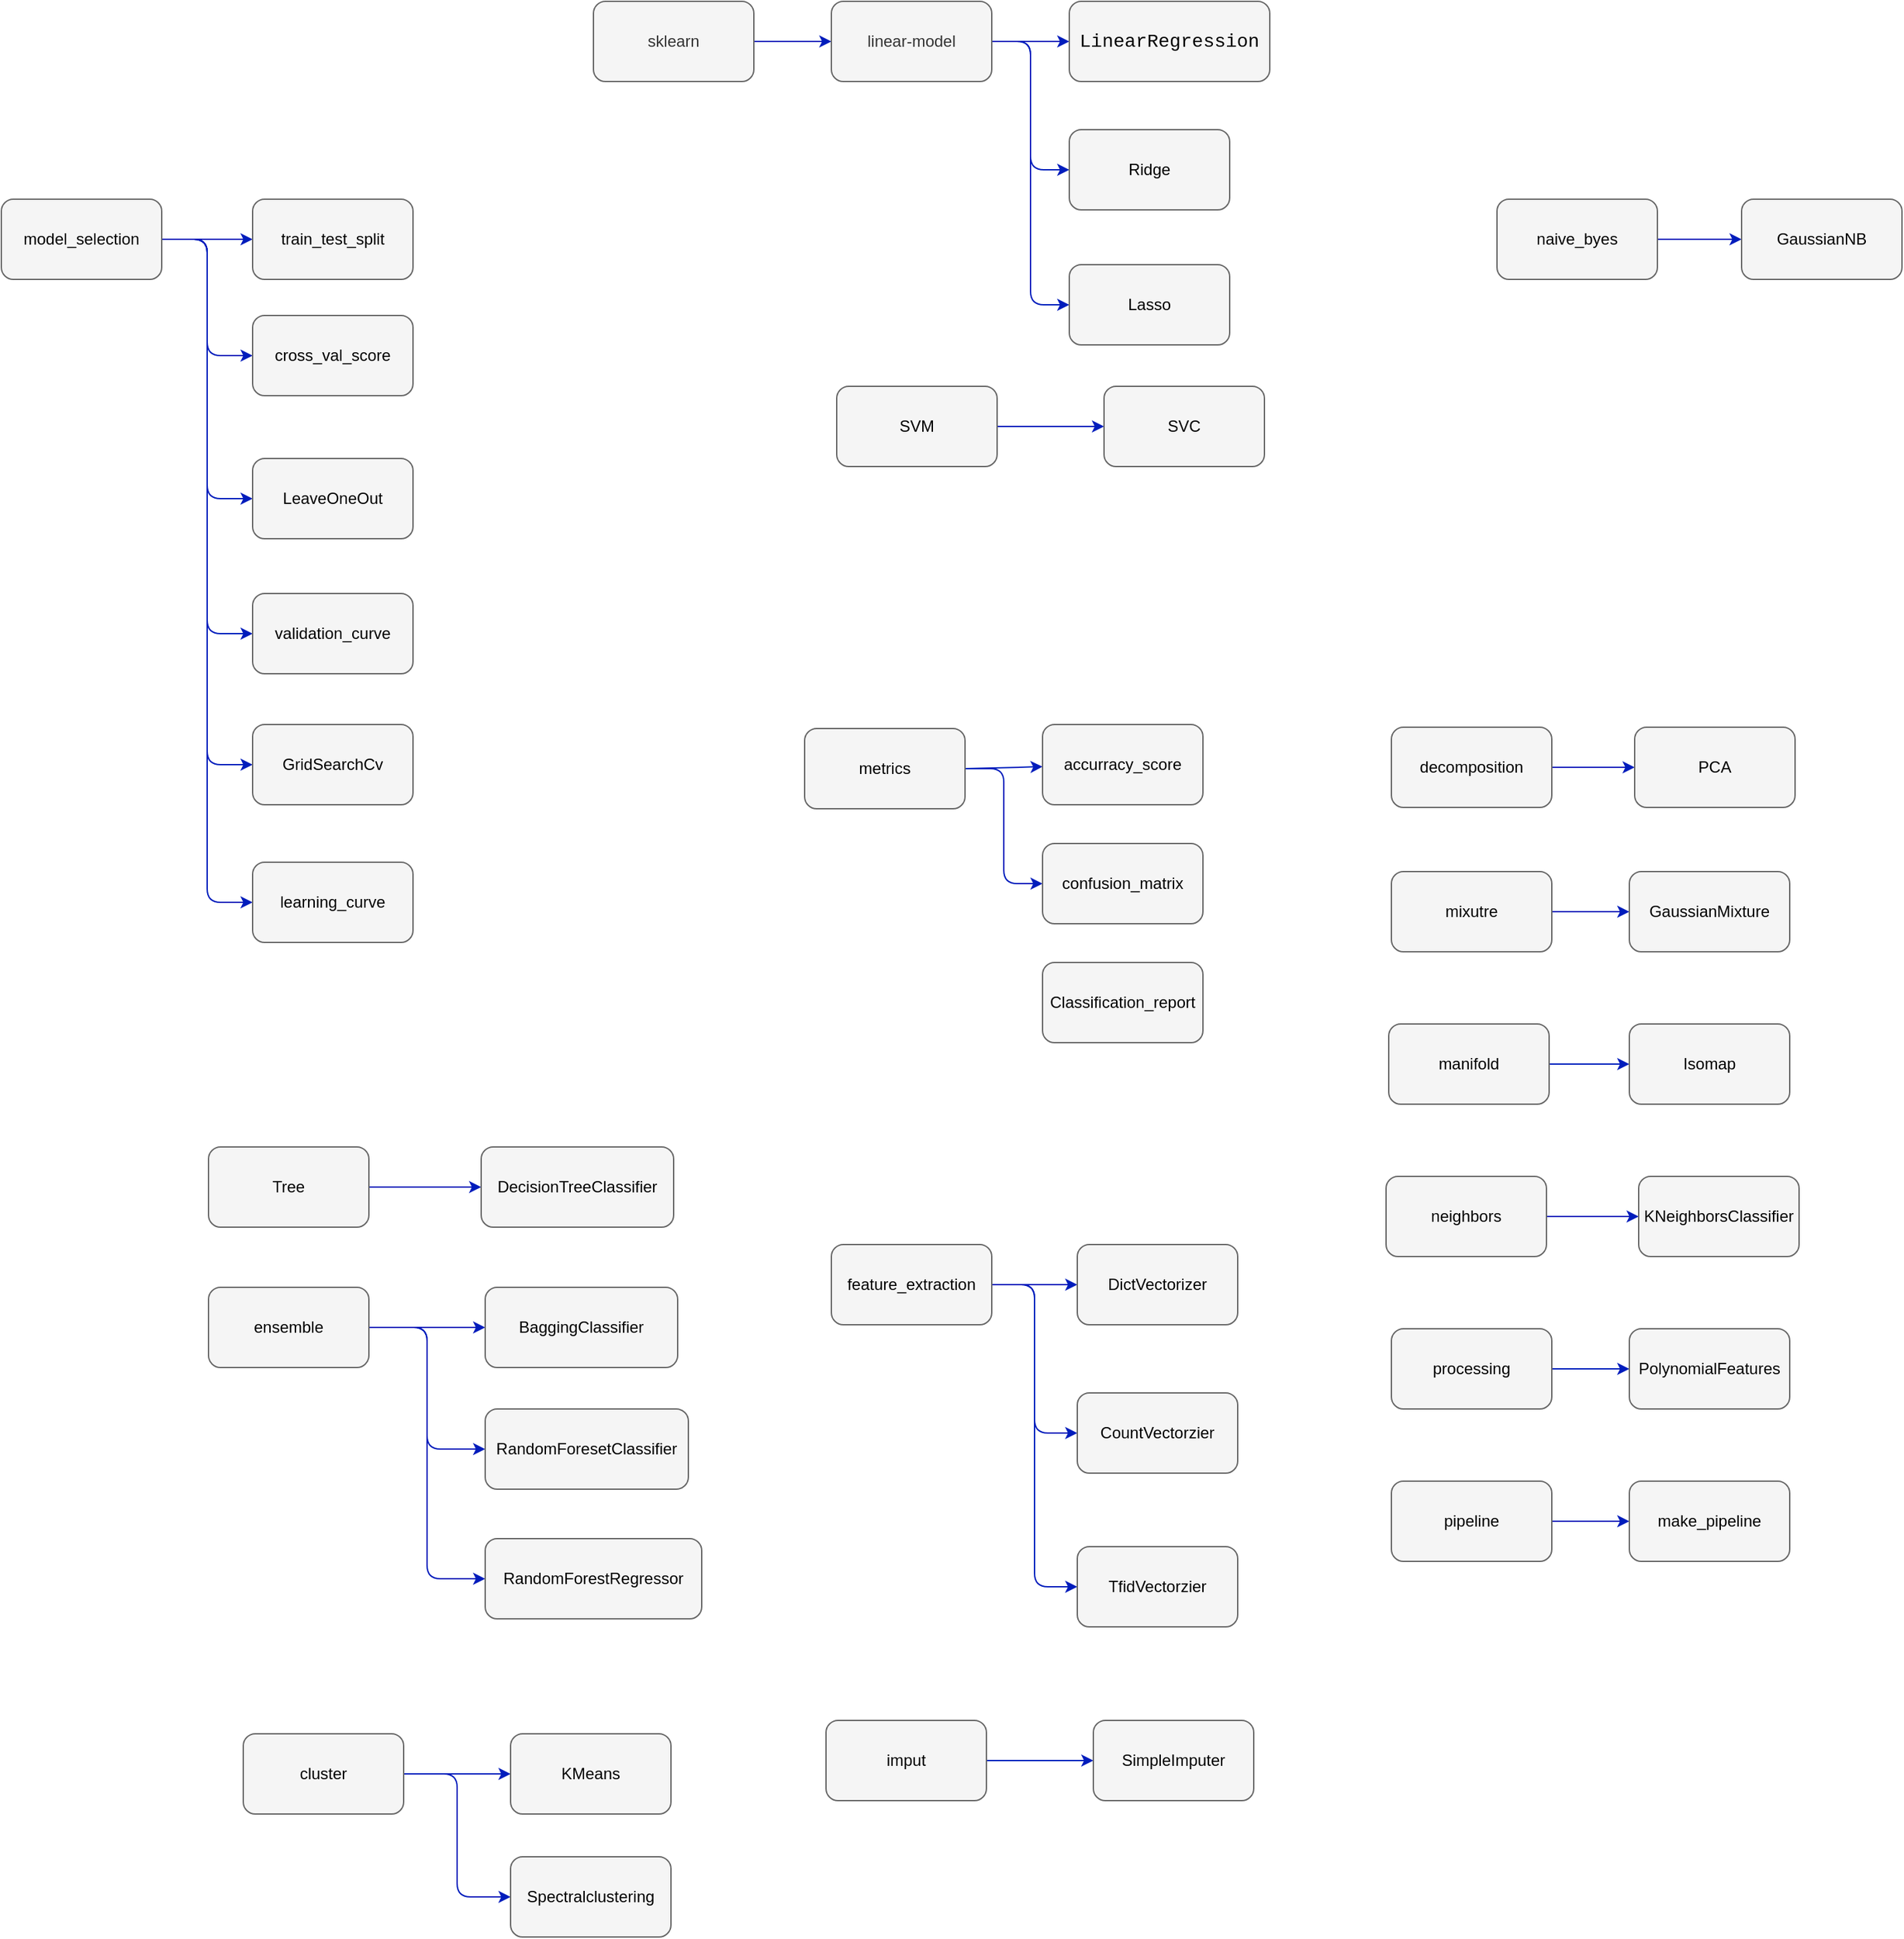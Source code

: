 <mxfile>
    <diagram id="IAB6q14c42fyUB7ihtrr" name="第 1 页">
        <mxGraphModel dx="1814" dy="810" grid="0" gridSize="10" guides="1" tooltips="1" connect="1" arrows="1" fold="1" page="0" pageScale="1" pageWidth="827" pageHeight="1169" background="#ffffff" math="0" shadow="0">
            <root>
                <mxCell id="0"/>
                <mxCell id="1" parent="0"/>
                <mxCell id="48" style="edgeStyle=orthogonalEdgeStyle;shape=connector;rounded=1;html=1;exitX=1;exitY=0.5;exitDx=0;exitDy=0;labelBackgroundColor=default;fontFamily=Helvetica;fontSize=12;fontColor=#000000;endArrow=classic;strokeColor=#001DBC;fillColor=#0050ef;" edge="1" parent="1" source="2" target="4">
                    <mxGeometry relative="1" as="geometry"/>
                </mxCell>
                <mxCell id="2" value="sklearn" style="rounded=1;whiteSpace=wrap;html=1;fillColor=#f5f5f5;fontColor=#333333;strokeColor=#666666;" vertex="1" parent="1">
                    <mxGeometry x="50" y="130" width="120" height="60" as="geometry"/>
                </mxCell>
                <mxCell id="49" style="edgeStyle=orthogonalEdgeStyle;shape=connector;rounded=1;html=1;exitX=1;exitY=0.5;exitDx=0;exitDy=0;labelBackgroundColor=default;fontFamily=Helvetica;fontSize=12;fontColor=#000000;endArrow=classic;strokeColor=#001DBC;fillColor=#0050ef;" edge="1" parent="1" source="4" target="5">
                    <mxGeometry relative="1" as="geometry"/>
                </mxCell>
                <mxCell id="81" style="edgeStyle=orthogonalEdgeStyle;shape=connector;rounded=1;html=1;exitX=1;exitY=0.5;exitDx=0;exitDy=0;entryX=0;entryY=0.5;entryDx=0;entryDy=0;labelBackgroundColor=default;fontFamily=Helvetica;fontSize=12;fontColor=#000000;endArrow=classic;strokeColor=#001DBC;fillColor=#0050ef;" edge="1" parent="1" source="4" target="60">
                    <mxGeometry relative="1" as="geometry"/>
                </mxCell>
                <mxCell id="82" style="edgeStyle=orthogonalEdgeStyle;shape=connector;rounded=1;html=1;exitX=1;exitY=0.5;exitDx=0;exitDy=0;entryX=0;entryY=0.5;entryDx=0;entryDy=0;labelBackgroundColor=default;fontFamily=Helvetica;fontSize=12;fontColor=#000000;endArrow=classic;strokeColor=#001DBC;fillColor=#0050ef;" edge="1" parent="1" source="4" target="61">
                    <mxGeometry relative="1" as="geometry"/>
                </mxCell>
                <mxCell id="4" value="linear-model" style="rounded=1;whiteSpace=wrap;html=1;fontFamily=Helvetica;fontSize=12;fontColor=#333333;strokeColor=#666666;fillColor=#f5f5f5;" vertex="1" parent="1">
                    <mxGeometry x="228" y="130" width="120" height="60" as="geometry"/>
                </mxCell>
                <mxCell id="5" value="&lt;div style=&quot;font-family: &amp;#34;consolas&amp;#34; , &amp;#34;courier new&amp;#34; , monospace ; font-size: 14px ; line-height: 19px&quot;&gt;&lt;font color=&quot;#000000&quot;&gt;LinearRegression&lt;/font&gt;&lt;/div&gt;" style="rounded=1;whiteSpace=wrap;html=1;fontFamily=Helvetica;fontSize=12;fontColor=#333333;strokeColor=#666666;fillColor=#f5f5f5;" vertex="1" parent="1">
                    <mxGeometry x="406" y="130" width="150" height="60" as="geometry"/>
                </mxCell>
                <mxCell id="29" style="edgeStyle=orthogonalEdgeStyle;shape=connector;rounded=1;html=1;exitX=1;exitY=0.5;exitDx=0;exitDy=0;entryX=0;entryY=0.5;entryDx=0;entryDy=0;labelBackgroundColor=default;fontFamily=Helvetica;fontSize=12;fontColor=#000000;endArrow=classic;strokeColor=#001DBC;fillColor=#0050ef;" edge="1" parent="1" source="6" target="7">
                    <mxGeometry relative="1" as="geometry"/>
                </mxCell>
                <mxCell id="30" style="edgeStyle=orthogonalEdgeStyle;shape=connector;rounded=1;html=1;exitX=1;exitY=0.5;exitDx=0;exitDy=0;entryX=0;entryY=0.5;entryDx=0;entryDy=0;labelBackgroundColor=default;fontFamily=Helvetica;fontSize=12;fontColor=#000000;endArrow=classic;strokeColor=#001DBC;fillColor=#0050ef;" edge="1" parent="1" source="6" target="21">
                    <mxGeometry relative="1" as="geometry"/>
                </mxCell>
                <mxCell id="31" style="edgeStyle=orthogonalEdgeStyle;shape=connector;rounded=1;html=1;exitX=1;exitY=0.5;exitDx=0;exitDy=0;entryX=0;entryY=0.5;entryDx=0;entryDy=0;labelBackgroundColor=default;fontFamily=Helvetica;fontSize=12;fontColor=#000000;endArrow=classic;strokeColor=#001DBC;fillColor=#0050ef;" edge="1" parent="1" source="6" target="26">
                    <mxGeometry relative="1" as="geometry"/>
                </mxCell>
                <mxCell id="37" style="edgeStyle=orthogonalEdgeStyle;shape=connector;rounded=1;html=1;exitX=1;exitY=0.5;exitDx=0;exitDy=0;entryX=0;entryY=0.5;entryDx=0;entryDy=0;labelBackgroundColor=default;fontFamily=Helvetica;fontSize=12;fontColor=#000000;endArrow=classic;strokeColor=#001DBC;fillColor=#0050ef;" edge="1" parent="1" source="6" target="36">
                    <mxGeometry relative="1" as="geometry"/>
                </mxCell>
                <mxCell id="40" style="edgeStyle=orthogonalEdgeStyle;shape=connector;rounded=1;html=1;exitX=1;exitY=0.5;exitDx=0;exitDy=0;entryX=0;entryY=0.5;entryDx=0;entryDy=0;labelBackgroundColor=default;fontFamily=Helvetica;fontSize=12;fontColor=#000000;endArrow=classic;strokeColor=#001DBC;fillColor=#0050ef;" edge="1" parent="1" source="6" target="39">
                    <mxGeometry relative="1" as="geometry"/>
                </mxCell>
                <mxCell id="41" style="edgeStyle=orthogonalEdgeStyle;shape=connector;rounded=1;html=1;exitX=1;exitY=0.5;exitDx=0;exitDy=0;entryX=0;entryY=0.5;entryDx=0;entryDy=0;labelBackgroundColor=default;fontFamily=Helvetica;fontSize=12;fontColor=#000000;endArrow=classic;strokeColor=#001DBC;fillColor=#0050ef;" edge="1" parent="1" source="6" target="38">
                    <mxGeometry relative="1" as="geometry"/>
                </mxCell>
                <mxCell id="6" value="model_selection" style="rounded=1;whiteSpace=wrap;html=1;labelBackgroundColor=none;fontFamily=Helvetica;fontSize=12;fontColor=#000000;strokeColor=#666666;fillColor=#f5f5f5;" vertex="1" parent="1">
                    <mxGeometry x="-393" y="278" width="120" height="60" as="geometry"/>
                </mxCell>
                <mxCell id="7" value="train_test_split" style="rounded=1;whiteSpace=wrap;html=1;labelBackgroundColor=none;fontFamily=Helvetica;fontSize=12;fontColor=#000000;strokeColor=#666666;fillColor=#f5f5f5;" vertex="1" parent="1">
                    <mxGeometry x="-205" y="278" width="120" height="60" as="geometry"/>
                </mxCell>
                <mxCell id="28" style="edgeStyle=orthogonalEdgeStyle;shape=connector;rounded=1;html=1;exitX=1;exitY=0.5;exitDx=0;exitDy=0;labelBackgroundColor=default;fontFamily=Helvetica;fontSize=12;fontColor=#000000;endArrow=classic;strokeColor=#001DBC;fillColor=#0050ef;" edge="1" parent="1" source="8" target="9">
                    <mxGeometry relative="1" as="geometry"/>
                </mxCell>
                <mxCell id="8" value="naive_byes" style="rounded=1;whiteSpace=wrap;html=1;labelBackgroundColor=none;fontFamily=Helvetica;fontSize=12;fontColor=#000000;strokeColor=#666666;fillColor=#f5f5f5;" vertex="1" parent="1">
                    <mxGeometry x="726" y="278" width="120" height="60" as="geometry"/>
                </mxCell>
                <mxCell id="9" value="GaussianNB" style="rounded=1;whiteSpace=wrap;html=1;labelBackgroundColor=none;fontFamily=Helvetica;fontSize=12;fontColor=#000000;strokeColor=#666666;fillColor=#f5f5f5;" vertex="1" parent="1">
                    <mxGeometry x="909" y="278" width="120" height="60" as="geometry"/>
                </mxCell>
                <mxCell id="22" style="edgeStyle=none;html=1;exitX=1;exitY=0.5;exitDx=0;exitDy=0;fontFamily=Helvetica;fontSize=12;fontColor=#000000;fillColor=#0050ef;strokeColor=#001DBC;" edge="1" parent="1" source="10" target="11">
                    <mxGeometry relative="1" as="geometry"/>
                </mxCell>
                <mxCell id="24" style="edgeStyle=orthogonalEdgeStyle;shape=connector;rounded=1;html=1;exitX=1;exitY=0.5;exitDx=0;exitDy=0;entryX=0;entryY=0.5;entryDx=0;entryDy=0;labelBackgroundColor=default;fontFamily=Helvetica;fontSize=12;fontColor=#000000;endArrow=classic;strokeColor=#001DBC;fillColor=#0050ef;" edge="1" parent="1" source="10" target="18">
                    <mxGeometry relative="1" as="geometry"/>
                </mxCell>
                <mxCell id="10" value="metrics" style="rounded=1;whiteSpace=wrap;html=1;labelBackgroundColor=none;fontFamily=Helvetica;fontSize=12;fontColor=#000000;strokeColor=#666666;fillColor=#f5f5f5;" vertex="1" parent="1">
                    <mxGeometry x="208" y="674" width="120" height="60" as="geometry"/>
                </mxCell>
                <mxCell id="11" value="accurracy_score" style="rounded=1;whiteSpace=wrap;html=1;labelBackgroundColor=none;fontFamily=Helvetica;fontSize=12;fontColor=#000000;strokeColor=#666666;fillColor=#f5f5f5;" vertex="1" parent="1">
                    <mxGeometry x="386" y="671" width="120" height="60" as="geometry"/>
                </mxCell>
                <mxCell id="42" style="edgeStyle=orthogonalEdgeStyle;shape=connector;rounded=1;html=1;exitX=1;exitY=0.5;exitDx=0;exitDy=0;labelBackgroundColor=default;fontFamily=Helvetica;fontSize=12;fontColor=#000000;endArrow=classic;strokeColor=#001DBC;fillColor=#0050ef;" edge="1" parent="1" source="12" target="13">
                    <mxGeometry relative="1" as="geometry"/>
                </mxCell>
                <mxCell id="12" value="decomposition" style="rounded=1;whiteSpace=wrap;html=1;labelBackgroundColor=none;fontFamily=Helvetica;fontSize=12;fontColor=#000000;strokeColor=#666666;fillColor=#f5f5f5;" vertex="1" parent="1">
                    <mxGeometry x="647" y="673" width="120" height="60" as="geometry"/>
                </mxCell>
                <mxCell id="13" value="PCA" style="rounded=1;whiteSpace=wrap;html=1;labelBackgroundColor=none;fontFamily=Helvetica;fontSize=12;fontColor=#000000;strokeColor=#666666;fillColor=#f5f5f5;" vertex="1" parent="1">
                    <mxGeometry x="829" y="673" width="120" height="60" as="geometry"/>
                </mxCell>
                <mxCell id="43" style="edgeStyle=orthogonalEdgeStyle;shape=connector;rounded=1;html=1;exitX=1;exitY=0.5;exitDx=0;exitDy=0;labelBackgroundColor=default;fontFamily=Helvetica;fontSize=12;fontColor=#000000;endArrow=classic;strokeColor=#001DBC;fillColor=#0050ef;" edge="1" parent="1" source="14" target="15">
                    <mxGeometry relative="1" as="geometry"/>
                </mxCell>
                <mxCell id="14" value="mixutre" style="rounded=1;whiteSpace=wrap;html=1;labelBackgroundColor=none;fontFamily=Helvetica;fontSize=12;fontColor=#000000;strokeColor=#666666;fillColor=#f5f5f5;" vertex="1" parent="1">
                    <mxGeometry x="647" y="781" width="120" height="60" as="geometry"/>
                </mxCell>
                <mxCell id="15" value="GaussianMixture" style="rounded=1;whiteSpace=wrap;html=1;labelBackgroundColor=none;fontFamily=Helvetica;fontSize=12;fontColor=#000000;strokeColor=#666666;fillColor=#f5f5f5;" vertex="1" parent="1">
                    <mxGeometry x="825" y="781" width="120" height="60" as="geometry"/>
                </mxCell>
                <mxCell id="44" style="edgeStyle=orthogonalEdgeStyle;shape=connector;rounded=1;html=1;exitX=1;exitY=0.5;exitDx=0;exitDy=0;labelBackgroundColor=default;fontFamily=Helvetica;fontSize=12;fontColor=#000000;endArrow=classic;strokeColor=#001DBC;fillColor=#0050ef;" edge="1" parent="1" source="16" target="17">
                    <mxGeometry relative="1" as="geometry"/>
                </mxCell>
                <mxCell id="16" value="manifold" style="rounded=1;whiteSpace=wrap;html=1;labelBackgroundColor=none;fontFamily=Helvetica;fontSize=12;fontColor=#000000;strokeColor=#666666;fillColor=#f5f5f5;" vertex="1" parent="1">
                    <mxGeometry x="645" y="895" width="120" height="60" as="geometry"/>
                </mxCell>
                <mxCell id="17" value="Isomap" style="rounded=1;whiteSpace=wrap;html=1;labelBackgroundColor=none;fontFamily=Helvetica;fontSize=12;fontColor=#000000;strokeColor=#666666;fillColor=#f5f5f5;" vertex="1" parent="1">
                    <mxGeometry x="825" y="895" width="120" height="60" as="geometry"/>
                </mxCell>
                <mxCell id="18" value="confusion_matrix" style="rounded=1;whiteSpace=wrap;html=1;labelBackgroundColor=none;fontFamily=Helvetica;fontSize=12;fontColor=#000000;strokeColor=#666666;fillColor=#f5f5f5;" vertex="1" parent="1">
                    <mxGeometry x="386" y="760" width="120" height="60" as="geometry"/>
                </mxCell>
                <mxCell id="45" style="edgeStyle=orthogonalEdgeStyle;shape=connector;rounded=1;html=1;exitX=1;exitY=0.5;exitDx=0;exitDy=0;labelBackgroundColor=default;fontFamily=Helvetica;fontSize=12;fontColor=#000000;endArrow=classic;strokeColor=#001DBC;fillColor=#0050ef;" edge="1" parent="1" source="19" target="20">
                    <mxGeometry relative="1" as="geometry"/>
                </mxCell>
                <mxCell id="19" value="neighbors" style="rounded=1;whiteSpace=wrap;html=1;labelBackgroundColor=none;fontFamily=Helvetica;fontSize=12;fontColor=#000000;strokeColor=#666666;fillColor=#f5f5f5;" vertex="1" parent="1">
                    <mxGeometry x="643" y="1009" width="120" height="60" as="geometry"/>
                </mxCell>
                <mxCell id="20" value="KNeighborsClassifier" style="rounded=1;whiteSpace=wrap;html=1;labelBackgroundColor=none;fontFamily=Helvetica;fontSize=12;fontColor=#000000;strokeColor=#666666;fillColor=#f5f5f5;" vertex="1" parent="1">
                    <mxGeometry x="832" y="1009" width="120" height="60" as="geometry"/>
                </mxCell>
                <mxCell id="21" value="cross_val_score" style="rounded=1;whiteSpace=wrap;html=1;labelBackgroundColor=none;fontFamily=Helvetica;fontSize=12;fontColor=#000000;strokeColor=#666666;fillColor=#f5f5f5;" vertex="1" parent="1">
                    <mxGeometry x="-205" y="365" width="120" height="60" as="geometry"/>
                </mxCell>
                <mxCell id="26" value="LeaveOneOut" style="rounded=1;whiteSpace=wrap;html=1;labelBackgroundColor=none;fontFamily=Helvetica;fontSize=12;fontColor=#000000;strokeColor=#666666;fillColor=#f5f5f5;" vertex="1" parent="1">
                    <mxGeometry x="-205" y="472" width="120" height="60" as="geometry"/>
                </mxCell>
                <mxCell id="46" style="edgeStyle=orthogonalEdgeStyle;shape=connector;rounded=1;html=1;exitX=1;exitY=0.5;exitDx=0;exitDy=0;labelBackgroundColor=default;fontFamily=Helvetica;fontSize=12;fontColor=#000000;endArrow=classic;strokeColor=#001DBC;fillColor=#0050ef;" edge="1" parent="1" source="32" target="33">
                    <mxGeometry relative="1" as="geometry"/>
                </mxCell>
                <mxCell id="32" value="processing" style="rounded=1;whiteSpace=wrap;html=1;labelBackgroundColor=none;fontFamily=Helvetica;fontSize=12;fontColor=#000000;strokeColor=#666666;fillColor=#f5f5f5;" vertex="1" parent="1">
                    <mxGeometry x="647" y="1123" width="120" height="60" as="geometry"/>
                </mxCell>
                <mxCell id="33" value="PolynomialFeatures" style="rounded=1;whiteSpace=wrap;html=1;labelBackgroundColor=none;fontFamily=Helvetica;fontSize=12;fontColor=#000000;strokeColor=#666666;fillColor=#f5f5f5;" vertex="1" parent="1">
                    <mxGeometry x="825" y="1123" width="120" height="60" as="geometry"/>
                </mxCell>
                <mxCell id="47" style="edgeStyle=orthogonalEdgeStyle;shape=connector;rounded=1;html=1;exitX=1;exitY=0.5;exitDx=0;exitDy=0;labelBackgroundColor=default;fontFamily=Helvetica;fontSize=12;fontColor=#000000;endArrow=classic;strokeColor=#001DBC;fillColor=#0050ef;" edge="1" parent="1" source="34" target="35">
                    <mxGeometry relative="1" as="geometry"/>
                </mxCell>
                <mxCell id="34" value="pipeline" style="rounded=1;whiteSpace=wrap;html=1;labelBackgroundColor=none;fontFamily=Helvetica;fontSize=12;fontColor=#000000;strokeColor=#666666;fillColor=#f5f5f5;" vertex="1" parent="1">
                    <mxGeometry x="647" y="1237" width="120" height="60" as="geometry"/>
                </mxCell>
                <mxCell id="35" value="make_pipeline" style="rounded=1;whiteSpace=wrap;html=1;labelBackgroundColor=none;fontFamily=Helvetica;fontSize=12;fontColor=#000000;strokeColor=#666666;fillColor=#f5f5f5;" vertex="1" parent="1">
                    <mxGeometry x="825" y="1237" width="120" height="60" as="geometry"/>
                </mxCell>
                <mxCell id="36" value="validation_curve" style="rounded=1;whiteSpace=wrap;html=1;labelBackgroundColor=none;fontFamily=Helvetica;fontSize=12;fontColor=#000000;strokeColor=#666666;fillColor=#f5f5f5;" vertex="1" parent="1">
                    <mxGeometry x="-205" y="573" width="120" height="60" as="geometry"/>
                </mxCell>
                <mxCell id="38" value="learning_curve" style="rounded=1;whiteSpace=wrap;html=1;labelBackgroundColor=none;fontFamily=Helvetica;fontSize=12;fontColor=#000000;strokeColor=#666666;fillColor=#f5f5f5;" vertex="1" parent="1">
                    <mxGeometry x="-205" y="774" width="120" height="60" as="geometry"/>
                </mxCell>
                <mxCell id="39" value="GridSearchCv" style="rounded=1;whiteSpace=wrap;html=1;labelBackgroundColor=none;fontFamily=Helvetica;fontSize=12;fontColor=#000000;strokeColor=#666666;fillColor=#f5f5f5;" vertex="1" parent="1">
                    <mxGeometry x="-205" y="671" width="120" height="60" as="geometry"/>
                </mxCell>
                <mxCell id="54" style="edgeStyle=orthogonalEdgeStyle;shape=connector;rounded=1;html=1;exitX=1;exitY=0.5;exitDx=0;exitDy=0;labelBackgroundColor=default;fontFamily=Helvetica;fontSize=12;fontColor=#000000;endArrow=classic;strokeColor=#001DBC;fillColor=#0050ef;" edge="1" parent="1" source="50" target="51">
                    <mxGeometry relative="1" as="geometry"/>
                </mxCell>
                <mxCell id="55" style="edgeStyle=orthogonalEdgeStyle;shape=connector;rounded=1;html=1;exitX=1;exitY=0.5;exitDx=0;exitDy=0;entryX=0;entryY=0.5;entryDx=0;entryDy=0;labelBackgroundColor=default;fontFamily=Helvetica;fontSize=12;fontColor=#000000;endArrow=classic;strokeColor=#001DBC;fillColor=#0050ef;" edge="1" parent="1" source="50" target="52">
                    <mxGeometry relative="1" as="geometry"/>
                </mxCell>
                <mxCell id="56" style="edgeStyle=orthogonalEdgeStyle;shape=connector;rounded=1;html=1;exitX=1;exitY=0.5;exitDx=0;exitDy=0;entryX=0;entryY=0.5;entryDx=0;entryDy=0;labelBackgroundColor=default;fontFamily=Helvetica;fontSize=12;fontColor=#000000;endArrow=classic;strokeColor=#001DBC;fillColor=#0050ef;" edge="1" parent="1" source="50" target="53">
                    <mxGeometry relative="1" as="geometry"/>
                </mxCell>
                <mxCell id="50" value="feature_extraction" style="rounded=1;whiteSpace=wrap;html=1;labelBackgroundColor=none;fontFamily=Helvetica;fontSize=12;fontColor=#000000;strokeColor=#666666;fillColor=#f5f5f5;" vertex="1" parent="1">
                    <mxGeometry x="228" y="1060" width="120" height="60" as="geometry"/>
                </mxCell>
                <mxCell id="51" value="DictVectorizer" style="rounded=1;whiteSpace=wrap;html=1;labelBackgroundColor=none;fontFamily=Helvetica;fontSize=12;fontColor=#000000;strokeColor=#666666;fillColor=#f5f5f5;" vertex="1" parent="1">
                    <mxGeometry x="412" y="1060" width="120" height="60" as="geometry"/>
                </mxCell>
                <mxCell id="52" value="CountVectorzier" style="rounded=1;whiteSpace=wrap;html=1;labelBackgroundColor=none;fontFamily=Helvetica;fontSize=12;fontColor=#000000;strokeColor=#666666;fillColor=#f5f5f5;" vertex="1" parent="1">
                    <mxGeometry x="412" y="1171" width="120" height="60" as="geometry"/>
                </mxCell>
                <mxCell id="53" value="TfidVectorzier" style="rounded=1;whiteSpace=wrap;html=1;labelBackgroundColor=none;fontFamily=Helvetica;fontSize=12;fontColor=#000000;strokeColor=#666666;fillColor=#f5f5f5;" vertex="1" parent="1">
                    <mxGeometry x="412" y="1286" width="120" height="60" as="geometry"/>
                </mxCell>
                <mxCell id="59" value="" style="edgeStyle=orthogonalEdgeStyle;shape=connector;rounded=1;html=1;labelBackgroundColor=default;fontFamily=Helvetica;fontSize=12;fontColor=#000000;endArrow=classic;strokeColor=#001DBC;fillColor=#0050ef;" edge="1" parent="1" source="57" target="58">
                    <mxGeometry relative="1" as="geometry"/>
                </mxCell>
                <mxCell id="57" value="imput" style="rounded=1;whiteSpace=wrap;html=1;labelBackgroundColor=none;fontFamily=Helvetica;fontSize=12;fontColor=#000000;strokeColor=#666666;fillColor=#f5f5f5;" vertex="1" parent="1">
                    <mxGeometry x="224" y="1416" width="120" height="60" as="geometry"/>
                </mxCell>
                <mxCell id="58" value="SimpleImputer" style="whiteSpace=wrap;html=1;fillColor=#f5f5f5;strokeColor=#666666;fontColor=#000000;rounded=1;labelBackgroundColor=none;" vertex="1" parent="1">
                    <mxGeometry x="424" y="1416" width="120" height="60" as="geometry"/>
                </mxCell>
                <mxCell id="60" value="Ridge" style="rounded=1;whiteSpace=wrap;html=1;labelBackgroundColor=none;fontFamily=Helvetica;fontSize=12;fontColor=#000000;strokeColor=#666666;fillColor=#f5f5f5;" vertex="1" parent="1">
                    <mxGeometry x="406" y="226" width="120" height="60" as="geometry"/>
                </mxCell>
                <mxCell id="61" value="Lasso" style="rounded=1;whiteSpace=wrap;html=1;labelBackgroundColor=none;fontFamily=Helvetica;fontSize=12;fontColor=#000000;strokeColor=#666666;fillColor=#f5f5f5;" vertex="1" parent="1">
                    <mxGeometry x="406" y="327" width="120" height="60" as="geometry"/>
                </mxCell>
                <mxCell id="64" value="" style="edgeStyle=orthogonalEdgeStyle;shape=connector;rounded=1;html=1;labelBackgroundColor=default;fontFamily=Helvetica;fontSize=12;fontColor=#000000;endArrow=classic;strokeColor=#001DBC;fillColor=#0050ef;" edge="1" parent="1" source="62" target="63">
                    <mxGeometry relative="1" as="geometry"/>
                </mxCell>
                <mxCell id="62" value="SVM" style="rounded=1;whiteSpace=wrap;html=1;labelBackgroundColor=none;fontFamily=Helvetica;fontSize=12;fontColor=#000000;strokeColor=#666666;fillColor=#f5f5f5;" vertex="1" parent="1">
                    <mxGeometry x="232" y="418" width="120" height="60" as="geometry"/>
                </mxCell>
                <mxCell id="63" value="SVC" style="whiteSpace=wrap;html=1;fillColor=#f5f5f5;strokeColor=#666666;fontColor=#000000;rounded=1;labelBackgroundColor=none;" vertex="1" parent="1">
                    <mxGeometry x="432" y="418" width="120" height="60" as="geometry"/>
                </mxCell>
                <mxCell id="80" style="edgeStyle=orthogonalEdgeStyle;shape=connector;rounded=1;html=1;exitX=1;exitY=0.5;exitDx=0;exitDy=0;labelBackgroundColor=default;fontFamily=Helvetica;fontSize=12;fontColor=#000000;endArrow=classic;strokeColor=#001DBC;fillColor=#0050ef;" edge="1" parent="1" source="65" target="66">
                    <mxGeometry relative="1" as="geometry"/>
                </mxCell>
                <mxCell id="65" value="Tree" style="rounded=1;whiteSpace=wrap;html=1;labelBackgroundColor=none;fontFamily=Helvetica;fontSize=12;fontColor=#000000;strokeColor=#666666;fillColor=#f5f5f5;" vertex="1" parent="1">
                    <mxGeometry x="-238" y="987" width="120" height="60" as="geometry"/>
                </mxCell>
                <mxCell id="66" value="DecisionTreeClassifier" style="rounded=1;whiteSpace=wrap;html=1;labelBackgroundColor=none;fontFamily=Helvetica;fontSize=12;fontColor=#000000;strokeColor=#666666;fillColor=#f5f5f5;" vertex="1" parent="1">
                    <mxGeometry x="-34" y="987" width="144" height="60" as="geometry"/>
                </mxCell>
                <mxCell id="71" style="edgeStyle=orthogonalEdgeStyle;shape=connector;rounded=1;html=1;exitX=1;exitY=0.5;exitDx=0;exitDy=0;entryX=0;entryY=0.5;entryDx=0;entryDy=0;labelBackgroundColor=default;fontFamily=Helvetica;fontSize=12;fontColor=#000000;endArrow=classic;strokeColor=#001DBC;fillColor=#0050ef;" edge="1" parent="1" source="67" target="68">
                    <mxGeometry relative="1" as="geometry"/>
                </mxCell>
                <mxCell id="72" style="edgeStyle=orthogonalEdgeStyle;shape=connector;rounded=1;html=1;exitX=1;exitY=0.5;exitDx=0;exitDy=0;entryX=0;entryY=0.5;entryDx=0;entryDy=0;labelBackgroundColor=default;fontFamily=Helvetica;fontSize=12;fontColor=#000000;endArrow=classic;strokeColor=#001DBC;fillColor=#0050ef;" edge="1" parent="1" source="67" target="69">
                    <mxGeometry relative="1" as="geometry"/>
                </mxCell>
                <mxCell id="73" style="edgeStyle=orthogonalEdgeStyle;shape=connector;rounded=1;html=1;exitX=1;exitY=0.5;exitDx=0;exitDy=0;entryX=0;entryY=0.5;entryDx=0;entryDy=0;labelBackgroundColor=default;fontFamily=Helvetica;fontSize=12;fontColor=#000000;endArrow=classic;strokeColor=#001DBC;fillColor=#0050ef;" edge="1" parent="1" source="67" target="70">
                    <mxGeometry relative="1" as="geometry"/>
                </mxCell>
                <mxCell id="67" value="ensemble" style="rounded=1;whiteSpace=wrap;html=1;labelBackgroundColor=none;fontFamily=Helvetica;fontSize=12;fontColor=#000000;strokeColor=#666666;fillColor=#f5f5f5;" vertex="1" parent="1">
                    <mxGeometry x="-238" y="1092" width="120" height="60" as="geometry"/>
                </mxCell>
                <mxCell id="68" value="BaggingClassifier" style="rounded=1;whiteSpace=wrap;html=1;labelBackgroundColor=none;fontFamily=Helvetica;fontSize=12;fontColor=#000000;strokeColor=#666666;fillColor=#f5f5f5;" vertex="1" parent="1">
                    <mxGeometry x="-31" y="1092" width="144" height="60" as="geometry"/>
                </mxCell>
                <mxCell id="69" value="RandomForesetClassifier" style="rounded=1;whiteSpace=wrap;html=1;labelBackgroundColor=none;fontFamily=Helvetica;fontSize=12;fontColor=#000000;strokeColor=#666666;fillColor=#f5f5f5;" vertex="1" parent="1">
                    <mxGeometry x="-31" y="1183" width="152" height="60" as="geometry"/>
                </mxCell>
                <mxCell id="70" value="RandomForestRegressor" style="rounded=1;whiteSpace=wrap;html=1;labelBackgroundColor=none;fontFamily=Helvetica;fontSize=12;fontColor=#000000;strokeColor=#666666;fillColor=#f5f5f5;" vertex="1" parent="1">
                    <mxGeometry x="-31" y="1280" width="162" height="60" as="geometry"/>
                </mxCell>
                <mxCell id="74" value="Classification_report" style="rounded=1;whiteSpace=wrap;html=1;labelBackgroundColor=none;fontFamily=Helvetica;fontSize=12;fontColor=#000000;strokeColor=#666666;fillColor=#f5f5f5;" vertex="1" parent="1">
                    <mxGeometry x="386" y="849" width="120" height="60" as="geometry"/>
                </mxCell>
                <mxCell id="77" value="" style="edgeStyle=orthogonalEdgeStyle;shape=connector;rounded=1;html=1;labelBackgroundColor=default;fontFamily=Helvetica;fontSize=12;fontColor=#000000;endArrow=classic;strokeColor=#001DBC;fillColor=#0050ef;" edge="1" parent="1" source="75" target="76">
                    <mxGeometry relative="1" as="geometry"/>
                </mxCell>
                <mxCell id="79" style="edgeStyle=orthogonalEdgeStyle;shape=connector;rounded=1;html=1;exitX=1;exitY=0.5;exitDx=0;exitDy=0;entryX=0;entryY=0.5;entryDx=0;entryDy=0;labelBackgroundColor=default;fontFamily=Helvetica;fontSize=12;fontColor=#000000;endArrow=classic;strokeColor=#001DBC;fillColor=#0050ef;" edge="1" parent="1" source="75" target="78">
                    <mxGeometry relative="1" as="geometry"/>
                </mxCell>
                <mxCell id="75" value="cluster" style="rounded=1;whiteSpace=wrap;html=1;labelBackgroundColor=none;fontFamily=Helvetica;fontSize=12;fontColor=#000000;strokeColor=#666666;fillColor=#f5f5f5;" vertex="1" parent="1">
                    <mxGeometry x="-212" y="1426" width="120" height="60" as="geometry"/>
                </mxCell>
                <mxCell id="76" value="KMeans" style="whiteSpace=wrap;html=1;fillColor=#f5f5f5;strokeColor=#666666;fontColor=#000000;rounded=1;labelBackgroundColor=none;" vertex="1" parent="1">
                    <mxGeometry x="-12" y="1426" width="120" height="60" as="geometry"/>
                </mxCell>
                <mxCell id="78" value="Spectralclustering" style="rounded=1;whiteSpace=wrap;html=1;labelBackgroundColor=none;fontFamily=Helvetica;fontSize=12;fontColor=#000000;strokeColor=#666666;fillColor=#f5f5f5;" vertex="1" parent="1">
                    <mxGeometry x="-12" y="1518" width="120" height="60" as="geometry"/>
                </mxCell>
            </root>
        </mxGraphModel>
    </diagram>
</mxfile>